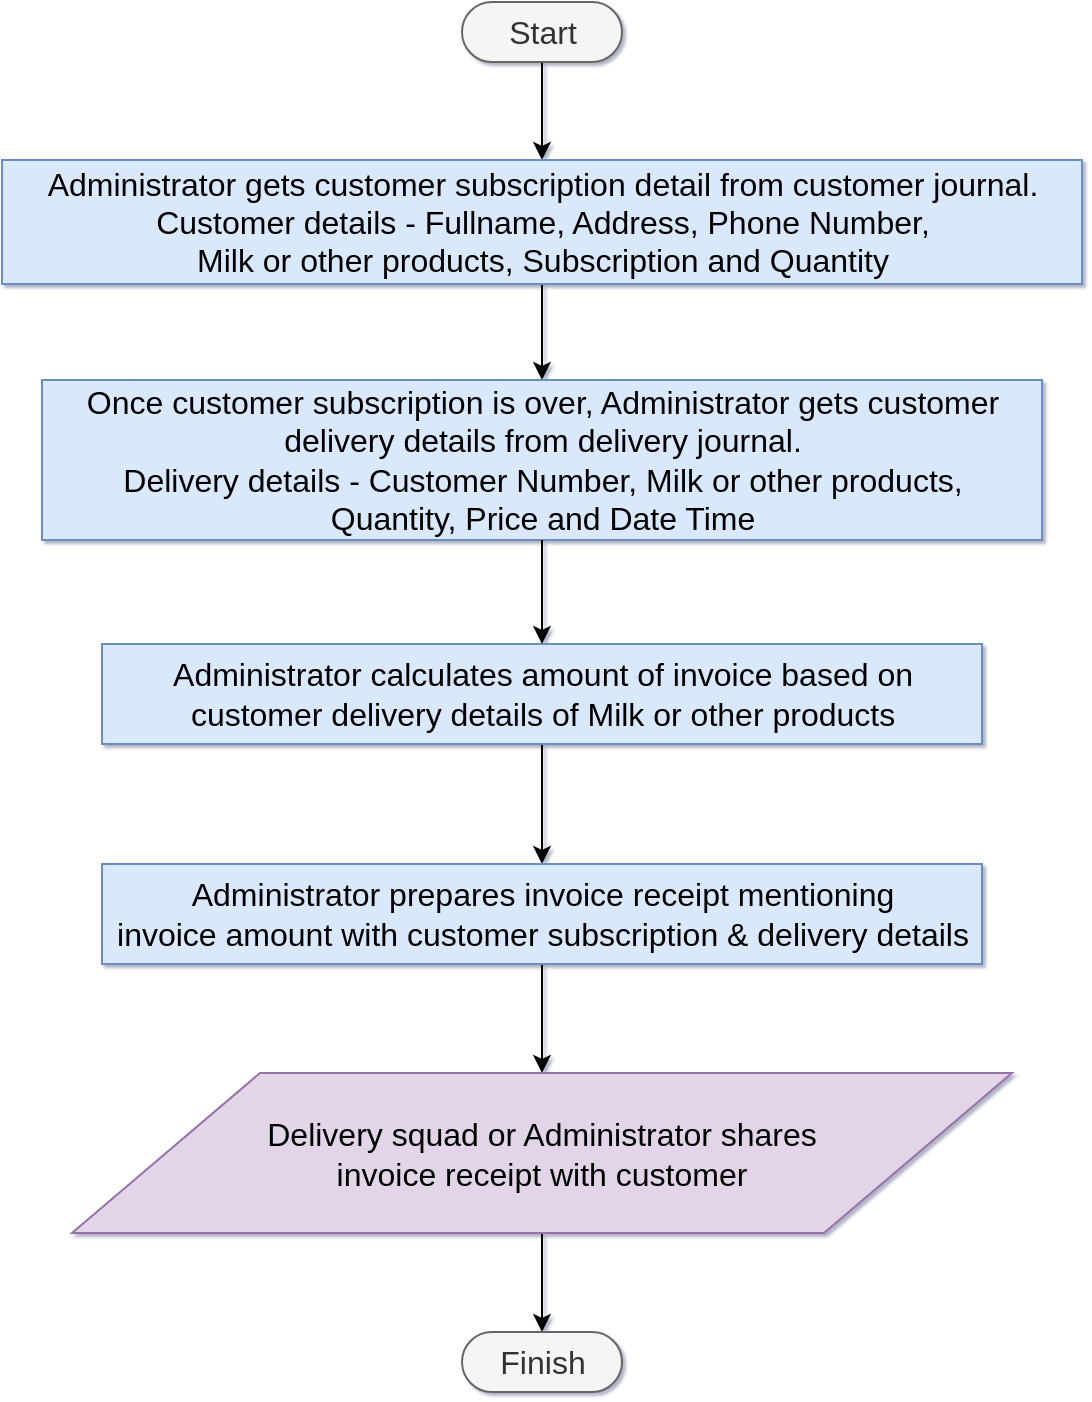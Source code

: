 <mxfile>
    <diagram id="gYplu0gBrDNn6FZVZYES" name="Page-1">
        <mxGraphModel dx="667" dy="566" grid="1" gridSize="10" guides="1" tooltips="1" connect="1" arrows="1" fold="1" page="1" pageScale="1" pageWidth="827" pageHeight="1169" math="0" shadow="1">
            <root>
                <mxCell id="0"/>
                <mxCell id="1" parent="0"/>
                <mxCell id="9" value="" style="edgeStyle=none;html=1;fontSize=16;" parent="1" source="2" target="3" edge="1">
                    <mxGeometry relative="1" as="geometry"/>
                </mxCell>
                <mxCell id="2" value="&lt;font style=&quot;font-size: 16px;&quot;&gt;Start&lt;/font&gt;" style="html=1;dashed=0;whitespace=wrap;shape=mxgraph.dfd.start;fillColor=#f5f5f5;fontColor=#333333;strokeColor=#666666;fontSize=16;" parent="1" vertex="1">
                    <mxGeometry x="380" y="49" width="80" height="30" as="geometry"/>
                </mxCell>
                <mxCell id="10" value="" style="edgeStyle=none;html=1;fontSize=16;entryX=0.5;entryY=0;entryDx=0;entryDy=0;" parent="1" source="3" target="21" edge="1">
                    <mxGeometry relative="1" as="geometry">
                        <mxPoint x="414.253" y="231.184" as="targetPoint"/>
                    </mxGeometry>
                </mxCell>
                <mxCell id="3" value="&lt;span class=&quot;nodeLabel&quot; style=&quot;font-size: 16px;&quot;&gt;Administrator gets customer subscription detail from customer journal. &lt;br style=&quot;font-size: 16px;&quot;&gt; Customer details - Fullname, Address, Phone Number, &lt;br style=&quot;font-size: 16px;&quot;&gt;Milk or other products, Subscription and Quantity&lt;/span&gt;" style="html=1;dashed=0;whitespace=wrap;fillColor=#dae8fc;strokeColor=#6c8ebf;fontSize=16;" parent="1" vertex="1">
                    <mxGeometry x="150" y="128" width="540" height="62" as="geometry"/>
                </mxCell>
                <mxCell id="11" value="" style="edgeStyle=none;html=1;fontSize=16;exitX=0.5;exitY=1;exitDx=0;exitDy=0;" parent="1" source="5" target="6" edge="1">
                    <mxGeometry relative="1" as="geometry">
                        <mxPoint x="454.606" y="361.468" as="sourcePoint"/>
                    </mxGeometry>
                </mxCell>
                <mxCell id="5" value="&lt;span class=&quot;nodeLabel&quot; style=&quot;font-size: 16px;&quot;&gt;Administrator calculates amount of invoice based on &lt;br style=&quot;font-size: 16px;&quot;&gt;customer delivery details of Milk or other products&lt;/span&gt;" style="html=1;dashed=0;whitespace=wrap;fillColor=#dae8fc;strokeColor=#6c8ebf;fontSize=16;" parent="1" vertex="1">
                    <mxGeometry x="200" y="370" width="440" height="50" as="geometry"/>
                </mxCell>
                <mxCell id="15" value="" style="edgeStyle=none;html=1;fontSize=16;" parent="1" source="6" target="7" edge="1">
                    <mxGeometry relative="1" as="geometry"/>
                </mxCell>
                <mxCell id="6" value="&lt;span class=&quot;nodeLabel&quot; style=&quot;font-size: 16px;&quot;&gt;Administrator prepares invoice receipt mentioning &lt;br style=&quot;font-size: 16px;&quot;&gt;invoice amount with customer subscription &amp;amp; delivery details&lt;/span&gt;" style="html=1;dashed=0;whitespace=wrap;fillColor=#dae8fc;strokeColor=#6c8ebf;fontSize=16;" parent="1" vertex="1">
                    <mxGeometry x="200" y="480" width="440" height="50" as="geometry"/>
                </mxCell>
                <mxCell id="16" value="" style="edgeStyle=none;html=1;fontSize=16;exitX=0.5;exitY=1;exitDx=0;exitDy=0;entryX=0.5;entryY=0.5;entryDx=0;entryDy=-15;entryPerimeter=0;" parent="1" edge="1" target="8" source="7">
                    <mxGeometry relative="1" as="geometry">
                        <mxPoint x="414.367" y="660" as="sourcePoint"/>
                        <mxPoint x="414.862" y="714" as="targetPoint"/>
                    </mxGeometry>
                </mxCell>
                <mxCell id="7" value="&lt;span class=&quot;nodeLabel&quot; style=&quot;font-size: 16px;&quot;&gt;Delivery squad or Administrator shares &lt;br style=&quot;font-size: 16px;&quot;&gt;invoice receipt with customer&lt;/span&gt;" style="shape=parallelogram;perimeter=parallelogramPerimeter;whiteSpace=wrap;html=1;dashed=0;fillColor=#e1d5e7;strokeColor=#9673a6;fontSize=16;" parent="1" vertex="1">
                    <mxGeometry x="185" y="584.5" width="470" height="80" as="geometry"/>
                </mxCell>
                <mxCell id="8" value="Finish" style="html=1;dashed=0;whitespace=wrap;shape=mxgraph.dfd.start;fillColor=#f5f5f5;fontColor=#333333;strokeColor=#666666;fontSize=16;" parent="1" vertex="1">
                    <mxGeometry x="380" y="714" width="80" height="30" as="geometry"/>
                </mxCell>
                <mxCell id="21" value="&lt;span class=&quot;nodeLabel&quot; style=&quot;font-size: 16px;&quot;&gt;Once customer subscription is over, Administrator gets customer &lt;br style=&quot;font-size: 16px;&quot;&gt;delivery details from delivery journal. &lt;br style=&quot;font-size: 16px;&quot;&gt; Delivery details - Customer Number, Milk or other products, &lt;br style=&quot;font-size: 16px;&quot;&gt;Quantity, Price and Date Time&lt;/span&gt;" style="html=1;dashed=0;whitespace=wrap;fillColor=#dae8fc;strokeColor=#6c8ebf;fontSize=16;" vertex="1" parent="1">
                    <mxGeometry x="170" y="238" width="500" height="80" as="geometry"/>
                </mxCell>
                <mxCell id="23" value="" style="edgeStyle=none;html=1;fontSize=16;entryX=0.5;entryY=0;entryDx=0;entryDy=0;" edge="1" parent="1" source="21" target="5">
                    <mxGeometry relative="1" as="geometry">
                        <mxPoint x="422" y="310" as="sourcePoint"/>
                        <mxPoint x="430" y="248" as="targetPoint"/>
                    </mxGeometry>
                </mxCell>
            </root>
        </mxGraphModel>
    </diagram>
</mxfile>